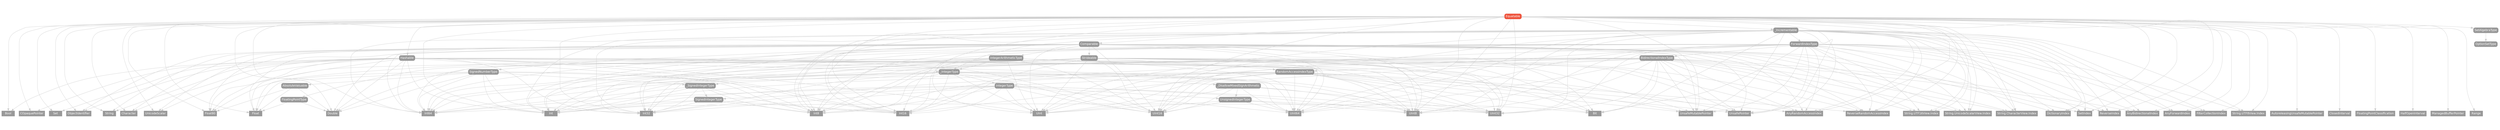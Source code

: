strict digraph "Equatable - Type Hierarchy - SwiftDoc.org" {
    pad="0.1,0.8"
    node [shape=box, style="filled,rounded", color="#999999", fillcolor="#999999", fontcolor=white, fontname=Helvetica, fontnames="Helvetica,sansserif", fontsize=12, margin="0.07,0.05", height="0.3"]
    edge [color="#cccccc"]
    "AbsoluteValuable" [URL="/protocol/AbsoluteValuable/"]
    "AnyBidirectionalIndex" [URL="/type/AnyBidirectionalIndex/", style=filled]
    "AnyForwardIndex" [URL="/type/AnyForwardIndex/", style=filled]
    "AnyRandomAccessIndex" [URL="/type/AnyRandomAccessIndex/", style=filled]
    "AutoreleasingUnsafeMutablePointer" [URL="/type/AutoreleasingUnsafeMutablePointer/", style=filled]
    "BidirectionalIndexType" [URL="/protocol/BidirectionalIndexType/"]
    "Bit" [URL="/type/Bit/", style=filled]
    "Bool" [URL="/type/Bool/", style=filled]
    "COpaquePointer" [URL="/type/COpaquePointer/", style=filled]
    "Character" [URL="/type/Character/", style=filled]
    "ClosedInterval" [URL="/type/ClosedInterval/", style=filled]
    "Comparable" [URL="/protocol/Comparable/"]
    "DictionaryIndex" [URL="/type/DictionaryIndex/", style=filled]
    "Double" [URL="/type/Double/", style=filled]
    "Equatable" [URL="/protocol/Equatable/", style="filled,rounded", fillcolor="#ee543d", color="#ee543d"]
    "FilterCollectionIndex" [URL="/type/FilterCollectionIndex/", style=filled]
    "Float" [URL="/type/Float/", style=filled]
    "Float80" [URL="/type/Float80/", style=filled]
    "FloatingPointClassification" [URL="/type/FloatingPointClassification/", style=filled]
    "FloatingPointType" [URL="/protocol/FloatingPointType/"]
    "ForwardIndexType" [URL="/protocol/ForwardIndexType/"]
    "HalfOpenInterval" [URL="/type/HalfOpenInterval/", style=filled]
    "Hashable" [URL="/protocol/Hashable/"]
    "Int" [URL="/type/Int/", style=filled]
    "Int16" [URL="/type/Int16/", style=filled]
    "Int32" [URL="/type/Int32/", style=filled]
    "Int64" [URL="/type/Int64/", style=filled]
    "Int8" [URL="/type/Int8/", style=filled]
    "IntegerArithmeticType" [URL="/protocol/IntegerArithmeticType/"]
    "IntegerType" [URL="/protocol/IntegerType/"]
    "ManagedBufferPointer" [URL="/type/ManagedBufferPointer/", style=filled]
    "ObjectIdentifier" [URL="/type/ObjectIdentifier/", style=filled]
    "OptionSetType" [URL="/protocol/OptionSetType/"]
    "RandomAccessIndexType" [URL="/protocol/RandomAccessIndexType/"]
    "Range" [URL="/type/Range/", style=filled]
    "ReverseIndex" [URL="/type/ReverseIndex/", style=filled]
    "ReverseRandomAccessIndex" [URL="/type/ReverseRandomAccessIndex/", style=filled]
    "Set" [URL="/type/Set/", style=filled]
    "SetAlgebraType" [URL="/protocol/SetAlgebraType/"]
    "SetIndex" [URL="/type/SetIndex/", style=filled]
    "SignedIntegerType" [URL="/protocol/SignedIntegerType/"]
    "SignedNumberType" [URL="/protocol/SignedNumberType/"]
    "Strideable" [URL="/protocol/Strideable/"]
    "String" [URL="/type/String/", style=filled]
    "String.CharacterView.Index" [URL="/type/String.CharacterView.Index/", style=filled]
    "String.UTF16View.Index" [URL="/type/String.UTF16View.Index/", style=filled]
    "String.UTF8View.Index" [URL="/type/String.UTF8View.Index/", style=filled]
    "String.UnicodeScalarView.Index" [URL="/type/String.UnicodeScalarView.Index/", style=filled]
    "UInt" [URL="/type/UInt/", style=filled]
    "UInt16" [URL="/type/UInt16/", style=filled]
    "UInt32" [URL="/type/UInt32/", style=filled]
    "UInt64" [URL="/type/UInt64/", style=filled]
    "UInt8" [URL="/type/UInt8/", style=filled]
    "UnicodeScalar" [URL="/type/UnicodeScalar/", style=filled]
    "UnsafeMutablePointer" [URL="/type/UnsafeMutablePointer/", style=filled]
    "UnsafePointer" [URL="/type/UnsafePointer/", style=filled]
    "UnsignedIntegerType" [URL="/protocol/UnsignedIntegerType/"]
    "_DisallowMixedSignArithmetic" [URL="/protocol/_DisallowMixedSignArithmetic/"]
    "_Incrementable" [URL="/protocol/_Incrementable/"]
    "_IntegerType" [URL="/protocol/_IntegerType/"]
    "_SignedIntegerType" [URL="/protocol/_SignedIntegerType/"]    "Equatable" -> "AnyBidirectionalIndex"
    "Equatable" -> "AnyForwardIndex"
    "Equatable" -> "AnyRandomAccessIndex"
    "Equatable" -> "AutoreleasingUnsafeMutablePointer"
    "Equatable" -> "Bool"
    "Equatable" -> "COpaquePointer"
    "Equatable" -> "Character"
    "Equatable" -> "ClosedInterval"
    "Equatable" -> "Comparable"
    "Equatable" -> "DictionaryIndex"
    "Equatable" -> "Double"
    "Equatable" -> "FilterCollectionIndex"
    "Equatable" -> "Float"
    "Equatable" -> "Float80"
    "Equatable" -> "FloatingPointClassification"
    "Equatable" -> "HalfOpenInterval"
    "Equatable" -> "Hashable"
    "Equatable" -> "Int"
    "Equatable" -> "Int16"
    "Equatable" -> "Int32"
    "Equatable" -> "Int64"
    "Equatable" -> "Int8"
    "Equatable" -> "ManagedBufferPointer"
    "Equatable" -> "ObjectIdentifier"
    "Equatable" -> "Range"
    "Equatable" -> "ReverseIndex"
    "Equatable" -> "ReverseRandomAccessIndex"
    "Equatable" -> "Set"
    "Equatable" -> "SetAlgebraType"
    "Equatable" -> "SetIndex"
    "Equatable" -> "String"
    "Equatable" -> "UInt"
    "Equatable" -> "UInt16"
    "Equatable" -> "UInt32"
    "Equatable" -> "UInt64"
    "Equatable" -> "UInt8"
    "Equatable" -> "UnicodeScalar"
    "Equatable" -> "UnsafeMutablePointer"
    "Equatable" -> "UnsafePointer"
    "Equatable" -> "_Incrementable"
    "Equatable" -> "String.CharacterView.Index"
    "Equatable" -> "String.UnicodeScalarView.Index"
    "Equatable" -> "String.UTF16View.Index"
    "Equatable" -> "String.UTF8View.Index"
    "Comparable" -> "AnyRandomAccessIndex"
    "Comparable" -> "Bit"
    "Comparable" -> "Character"
    "Comparable" -> "DictionaryIndex"
    "Comparable" -> "Double"
    "Comparable" -> "Float"
    "Comparable" -> "Float80"
    "Comparable" -> "Int"
    "Comparable" -> "Int16"
    "Comparable" -> "Int32"
    "Comparable" -> "Int64"
    "Comparable" -> "Int8"
    "Comparable" -> "IntegerArithmeticType"
    "Comparable" -> "ObjectIdentifier"
    "Comparable" -> "ReverseRandomAccessIndex"
    "Comparable" -> "SetIndex"
    "Comparable" -> "SignedNumberType"
    "Comparable" -> "Strideable"
    "Comparable" -> "String"
    "Comparable" -> "UInt"
    "Comparable" -> "UInt16"
    "Comparable" -> "UInt32"
    "Comparable" -> "UInt64"
    "Comparable" -> "UInt8"
    "Comparable" -> "UnicodeScalar"
    "Comparable" -> "UnsafeMutablePointer"
    "Comparable" -> "UnsafePointer"
    "Comparable" -> "String.CharacterView.Index"
    "Comparable" -> "String.UnicodeScalarView.Index"
    "Comparable" -> "String.UTF16View.Index"
    "Int" -> "Bit"
    "IntegerArithmeticType" -> "Bit"
    "IntegerArithmeticType" -> "Int"
    "IntegerArithmeticType" -> "Int16"
    "IntegerArithmeticType" -> "Int32"
    "IntegerArithmeticType" -> "Int64"
    "IntegerArithmeticType" -> "Int8"
    "IntegerArithmeticType" -> "UInt"
    "IntegerArithmeticType" -> "UInt16"
    "IntegerArithmeticType" -> "UInt32"
    "IntegerArithmeticType" -> "UInt64"
    "IntegerArithmeticType" -> "UInt8"
    "IntegerArithmeticType" -> "_IntegerType"
    "Int" -> "Bit"
    "_IntegerType" -> "Int"
    "_IntegerType" -> "Int16"
    "_IntegerType" -> "Int32"
    "_IntegerType" -> "Int64"
    "_IntegerType" -> "Int8"
    "_IntegerType" -> "IntegerType"
    "_IntegerType" -> "UInt"
    "_IntegerType" -> "UInt16"
    "_IntegerType" -> "UInt32"
    "_IntegerType" -> "UInt64"
    "_IntegerType" -> "UInt8"
    "_IntegerType" -> "_DisallowMixedSignArithmetic"
    "_IntegerType" -> "_SignedIntegerType"
    "Int" -> "Bit"
    "IntegerType" -> "Int"
    "IntegerType" -> "Int16"
    "IntegerType" -> "Int32"
    "IntegerType" -> "Int64"
    "IntegerType" -> "Int8"
    "IntegerType" -> "SignedIntegerType"
    "IntegerType" -> "UInt"
    "IntegerType" -> "UInt16"
    "IntegerType" -> "UInt32"
    "IntegerType" -> "UInt64"
    "IntegerType" -> "UInt8"
    "IntegerType" -> "UnsignedIntegerType"
    "Int" -> "Bit"
    "SignedIntegerType" -> "Int"
    "SignedIntegerType" -> "Int16"
    "SignedIntegerType" -> "Int32"
    "SignedIntegerType" -> "Int64"
    "SignedIntegerType" -> "Int8"
    "Int" -> "Bit"
    "UnsignedIntegerType" -> "UInt"
    "UnsignedIntegerType" -> "UInt16"
    "UnsignedIntegerType" -> "UInt32"
    "UnsignedIntegerType" -> "UInt64"
    "UnsignedIntegerType" -> "UInt8"
    "_DisallowMixedSignArithmetic" -> "UInt"
    "_DisallowMixedSignArithmetic" -> "UInt16"
    "_DisallowMixedSignArithmetic" -> "UInt32"
    "_DisallowMixedSignArithmetic" -> "UInt64"
    "_DisallowMixedSignArithmetic" -> "UInt8"
    "_DisallowMixedSignArithmetic" -> "UnsignedIntegerType"
    "UnsignedIntegerType" -> "UInt"
    "UnsignedIntegerType" -> "UInt16"
    "UnsignedIntegerType" -> "UInt32"
    "UnsignedIntegerType" -> "UInt64"
    "UnsignedIntegerType" -> "UInt8"
    "_SignedIntegerType" -> "Int"
    "_SignedIntegerType" -> "Int16"
    "_SignedIntegerType" -> "Int32"
    "_SignedIntegerType" -> "Int64"
    "_SignedIntegerType" -> "Int8"
    "_SignedIntegerType" -> "SignedIntegerType"
    "Int" -> "Bit"
    "SignedIntegerType" -> "Int"
    "SignedIntegerType" -> "Int16"
    "SignedIntegerType" -> "Int32"
    "SignedIntegerType" -> "Int64"
    "SignedIntegerType" -> "Int8"
    "Int" -> "Bit"
    "SignedNumberType" -> "AbsoluteValuable"
    "SignedNumberType" -> "Double"
    "SignedNumberType" -> "Float"
    "SignedNumberType" -> "Float80"
    "SignedNumberType" -> "Int"
    "SignedNumberType" -> "Int16"
    "SignedNumberType" -> "Int32"
    "SignedNumberType" -> "Int64"
    "SignedNumberType" -> "Int8"
    "SignedNumberType" -> "_SignedIntegerType"
    "AbsoluteValuable" -> "Double"
    "AbsoluteValuable" -> "Float"
    "AbsoluteValuable" -> "Float80"
    "Int" -> "Bit"
    "_SignedIntegerType" -> "Int"
    "_SignedIntegerType" -> "Int16"
    "_SignedIntegerType" -> "Int32"
    "_SignedIntegerType" -> "Int64"
    "_SignedIntegerType" -> "Int8"
    "_SignedIntegerType" -> "SignedIntegerType"
    "Int" -> "Bit"
    "SignedIntegerType" -> "Int"
    "SignedIntegerType" -> "Int16"
    "SignedIntegerType" -> "Int32"
    "SignedIntegerType" -> "Int64"
    "SignedIntegerType" -> "Int8"
    "Int" -> "Bit"
    "Strideable" -> "AnyRandomAccessIndex"
    "Strideable" -> "Bit"
    "Strideable" -> "Double"
    "Strideable" -> "Float"
    "Strideable" -> "Float80"
    "Strideable" -> "FloatingPointType"
    "Strideable" -> "Int"
    "Strideable" -> "Int16"
    "Strideable" -> "Int32"
    "Strideable" -> "Int64"
    "Strideable" -> "Int8"
    "Strideable" -> "RandomAccessIndexType"
    "Strideable" -> "ReverseRandomAccessIndex"
    "Strideable" -> "UInt"
    "Strideable" -> "UInt16"
    "Strideable" -> "UInt32"
    "Strideable" -> "UInt64"
    "Strideable" -> "UInt8"
    "Strideable" -> "UnsafeMutablePointer"
    "Strideable" -> "UnsafePointer"
    "FloatingPointType" -> "Double"
    "FloatingPointType" -> "Float"
    "Int" -> "Bit"
    "RandomAccessIndexType" -> "AnyRandomAccessIndex"
    "RandomAccessIndexType" -> "Bit"
    "RandomAccessIndexType" -> "Int"
    "RandomAccessIndexType" -> "Int16"
    "RandomAccessIndexType" -> "Int32"
    "RandomAccessIndexType" -> "Int64"
    "RandomAccessIndexType" -> "Int8"
    "RandomAccessIndexType" -> "IntegerType"
    "RandomAccessIndexType" -> "ReverseRandomAccessIndex"
    "RandomAccessIndexType" -> "UInt"
    "RandomAccessIndexType" -> "UInt16"
    "RandomAccessIndexType" -> "UInt32"
    "RandomAccessIndexType" -> "UInt64"
    "RandomAccessIndexType" -> "UInt8"
    "RandomAccessIndexType" -> "UnsafeMutablePointer"
    "RandomAccessIndexType" -> "UnsafePointer"
    "Int" -> "Bit"
    "IntegerType" -> "Int"
    "IntegerType" -> "Int16"
    "IntegerType" -> "Int32"
    "IntegerType" -> "Int64"
    "IntegerType" -> "Int8"
    "IntegerType" -> "SignedIntegerType"
    "IntegerType" -> "UInt"
    "IntegerType" -> "UInt16"
    "IntegerType" -> "UInt32"
    "IntegerType" -> "UInt64"
    "IntegerType" -> "UInt8"
    "IntegerType" -> "UnsignedIntegerType"
    "Int" -> "Bit"
    "SignedIntegerType" -> "Int"
    "SignedIntegerType" -> "Int16"
    "SignedIntegerType" -> "Int32"
    "SignedIntegerType" -> "Int64"
    "SignedIntegerType" -> "Int8"
    "Int" -> "Bit"
    "UnsignedIntegerType" -> "UInt"
    "UnsignedIntegerType" -> "UInt16"
    "UnsignedIntegerType" -> "UInt32"
    "UnsignedIntegerType" -> "UInt64"
    "UnsignedIntegerType" -> "UInt8"
    "Hashable" -> "Bool"
    "Hashable" -> "COpaquePointer"
    "Hashable" -> "Character"
    "Hashable" -> "Double"
    "Hashable" -> "Float"
    "Hashable" -> "Float80"
    "Hashable" -> "Int"
    "Hashable" -> "Int16"
    "Hashable" -> "Int32"
    "Hashable" -> "Int64"
    "Hashable" -> "Int8"
    "Hashable" -> "ObjectIdentifier"
    "Hashable" -> "Set"
    "Hashable" -> "String"
    "Hashable" -> "UInt"
    "Hashable" -> "UInt16"
    "Hashable" -> "UInt32"
    "Hashable" -> "UInt64"
    "Hashable" -> "UInt8"
    "Hashable" -> "UnicodeScalar"
    "Hashable" -> "UnsafeMutablePointer"
    "Hashable" -> "UnsafePointer"
    "Hashable" -> "_IntegerType"
    "Int" -> "Bit"
    "_IntegerType" -> "Int"
    "_IntegerType" -> "Int16"
    "_IntegerType" -> "Int32"
    "_IntegerType" -> "Int64"
    "_IntegerType" -> "Int8"
    "_IntegerType" -> "IntegerType"
    "_IntegerType" -> "UInt"
    "_IntegerType" -> "UInt16"
    "_IntegerType" -> "UInt32"
    "_IntegerType" -> "UInt64"
    "_IntegerType" -> "UInt8"
    "_IntegerType" -> "_DisallowMixedSignArithmetic"
    "_IntegerType" -> "_SignedIntegerType"
    "Int" -> "Bit"
    "IntegerType" -> "Int"
    "IntegerType" -> "Int16"
    "IntegerType" -> "Int32"
    "IntegerType" -> "Int64"
    "IntegerType" -> "Int8"
    "IntegerType" -> "SignedIntegerType"
    "IntegerType" -> "UInt"
    "IntegerType" -> "UInt16"
    "IntegerType" -> "UInt32"
    "IntegerType" -> "UInt64"
    "IntegerType" -> "UInt8"
    "IntegerType" -> "UnsignedIntegerType"
    "Int" -> "Bit"
    "SignedIntegerType" -> "Int"
    "SignedIntegerType" -> "Int16"
    "SignedIntegerType" -> "Int32"
    "SignedIntegerType" -> "Int64"
    "SignedIntegerType" -> "Int8"
    "Int" -> "Bit"
    "UnsignedIntegerType" -> "UInt"
    "UnsignedIntegerType" -> "UInt16"
    "UnsignedIntegerType" -> "UInt32"
    "UnsignedIntegerType" -> "UInt64"
    "UnsignedIntegerType" -> "UInt8"
    "_DisallowMixedSignArithmetic" -> "UInt"
    "_DisallowMixedSignArithmetic" -> "UInt16"
    "_DisallowMixedSignArithmetic" -> "UInt32"
    "_DisallowMixedSignArithmetic" -> "UInt64"
    "_DisallowMixedSignArithmetic" -> "UInt8"
    "_DisallowMixedSignArithmetic" -> "UnsignedIntegerType"
    "UnsignedIntegerType" -> "UInt"
    "UnsignedIntegerType" -> "UInt16"
    "UnsignedIntegerType" -> "UInt32"
    "UnsignedIntegerType" -> "UInt64"
    "UnsignedIntegerType" -> "UInt8"
    "_SignedIntegerType" -> "Int"
    "_SignedIntegerType" -> "Int16"
    "_SignedIntegerType" -> "Int32"
    "_SignedIntegerType" -> "Int64"
    "_SignedIntegerType" -> "Int8"
    "_SignedIntegerType" -> "SignedIntegerType"
    "Int" -> "Bit"
    "SignedIntegerType" -> "Int"
    "SignedIntegerType" -> "Int16"
    "SignedIntegerType" -> "Int32"
    "SignedIntegerType" -> "Int64"
    "SignedIntegerType" -> "Int8"
    "Int" -> "Bit"
    "Int" -> "Bit"
    "SetAlgebraType" -> "OptionSetType"
    "_Incrementable" -> "AnyBidirectionalIndex"
    "_Incrementable" -> "AnyForwardIndex"
    "_Incrementable" -> "AnyRandomAccessIndex"
    "_Incrementable" -> "Bit"
    "_Incrementable" -> "DictionaryIndex"
    "_Incrementable" -> "FilterCollectionIndex"
    "_Incrementable" -> "ForwardIndexType"
    "_Incrementable" -> "Int"
    "_Incrementable" -> "Int16"
    "_Incrementable" -> "Int32"
    "_Incrementable" -> "Int64"
    "_Incrementable" -> "Int8"
    "_Incrementable" -> "ReverseIndex"
    "_Incrementable" -> "ReverseRandomAccessIndex"
    "_Incrementable" -> "SetIndex"
    "_Incrementable" -> "UInt"
    "_Incrementable" -> "UInt16"
    "_Incrementable" -> "UInt32"
    "_Incrementable" -> "UInt64"
    "_Incrementable" -> "UInt8"
    "_Incrementable" -> "UnsafeMutablePointer"
    "_Incrementable" -> "UnsafePointer"
    "_Incrementable" -> "_IntegerType"
    "_Incrementable" -> "String.CharacterView.Index"
    "_Incrementable" -> "String.UnicodeScalarView.Index"
    "_Incrementable" -> "String.UTF16View.Index"
    "_Incrementable" -> "String.UTF8View.Index"
    "ForwardIndexType" -> "AnyBidirectionalIndex"
    "ForwardIndexType" -> "AnyForwardIndex"
    "ForwardIndexType" -> "AnyRandomAccessIndex"
    "ForwardIndexType" -> "BidirectionalIndexType"
    "ForwardIndexType" -> "Bit"
    "ForwardIndexType" -> "DictionaryIndex"
    "ForwardIndexType" -> "FilterCollectionIndex"
    "ForwardIndexType" -> "Int"
    "ForwardIndexType" -> "Int16"
    "ForwardIndexType" -> "Int32"
    "ForwardIndexType" -> "Int64"
    "ForwardIndexType" -> "Int8"
    "ForwardIndexType" -> "ReverseIndex"
    "ForwardIndexType" -> "ReverseRandomAccessIndex"
    "ForwardIndexType" -> "SetIndex"
    "ForwardIndexType" -> "UInt"
    "ForwardIndexType" -> "UInt16"
    "ForwardIndexType" -> "UInt32"
    "ForwardIndexType" -> "UInt64"
    "ForwardIndexType" -> "UInt8"
    "ForwardIndexType" -> "UnsafeMutablePointer"
    "ForwardIndexType" -> "UnsafePointer"
    "ForwardIndexType" -> "String.CharacterView.Index"
    "ForwardIndexType" -> "String.UnicodeScalarView.Index"
    "ForwardIndexType" -> "String.UTF16View.Index"
    "ForwardIndexType" -> "String.UTF8View.Index"
    "BidirectionalIndexType" -> "AnyBidirectionalIndex"
    "BidirectionalIndexType" -> "AnyRandomAccessIndex"
    "BidirectionalIndexType" -> "Bit"
    "BidirectionalIndexType" -> "Int"
    "BidirectionalIndexType" -> "Int16"
    "BidirectionalIndexType" -> "Int32"
    "BidirectionalIndexType" -> "Int64"
    "BidirectionalIndexType" -> "Int8"
    "BidirectionalIndexType" -> "RandomAccessIndexType"
    "BidirectionalIndexType" -> "ReverseIndex"
    "BidirectionalIndexType" -> "ReverseRandomAccessIndex"
    "BidirectionalIndexType" -> "UInt"
    "BidirectionalIndexType" -> "UInt16"
    "BidirectionalIndexType" -> "UInt32"
    "BidirectionalIndexType" -> "UInt64"
    "BidirectionalIndexType" -> "UInt8"
    "BidirectionalIndexType" -> "UnsafeMutablePointer"
    "BidirectionalIndexType" -> "UnsafePointer"
    "BidirectionalIndexType" -> "String.CharacterView.Index"
    "BidirectionalIndexType" -> "String.UnicodeScalarView.Index"
    "BidirectionalIndexType" -> "String.UTF16View.Index"
    "Int" -> "Bit"
    "RandomAccessIndexType" -> "AnyRandomAccessIndex"
    "RandomAccessIndexType" -> "Bit"
    "RandomAccessIndexType" -> "Int"
    "RandomAccessIndexType" -> "Int16"
    "RandomAccessIndexType" -> "Int32"
    "RandomAccessIndexType" -> "Int64"
    "RandomAccessIndexType" -> "Int8"
    "RandomAccessIndexType" -> "IntegerType"
    "RandomAccessIndexType" -> "ReverseRandomAccessIndex"
    "RandomAccessIndexType" -> "UInt"
    "RandomAccessIndexType" -> "UInt16"
    "RandomAccessIndexType" -> "UInt32"
    "RandomAccessIndexType" -> "UInt64"
    "RandomAccessIndexType" -> "UInt8"
    "RandomAccessIndexType" -> "UnsafeMutablePointer"
    "RandomAccessIndexType" -> "UnsafePointer"
    "Int" -> "Bit"
    "IntegerType" -> "Int"
    "IntegerType" -> "Int16"
    "IntegerType" -> "Int32"
    "IntegerType" -> "Int64"
    "IntegerType" -> "Int8"
    "IntegerType" -> "SignedIntegerType"
    "IntegerType" -> "UInt"
    "IntegerType" -> "UInt16"
    "IntegerType" -> "UInt32"
    "IntegerType" -> "UInt64"
    "IntegerType" -> "UInt8"
    "IntegerType" -> "UnsignedIntegerType"
    "Int" -> "Bit"
    "SignedIntegerType" -> "Int"
    "SignedIntegerType" -> "Int16"
    "SignedIntegerType" -> "Int32"
    "SignedIntegerType" -> "Int64"
    "SignedIntegerType" -> "Int8"
    "Int" -> "Bit"
    "UnsignedIntegerType" -> "UInt"
    "UnsignedIntegerType" -> "UInt16"
    "UnsignedIntegerType" -> "UInt32"
    "UnsignedIntegerType" -> "UInt64"
    "UnsignedIntegerType" -> "UInt8"
    "Int" -> "Bit"
    "Int" -> "Bit"
    "_IntegerType" -> "Int"
    "_IntegerType" -> "Int16"
    "_IntegerType" -> "Int32"
    "_IntegerType" -> "Int64"
    "_IntegerType" -> "Int8"
    "_IntegerType" -> "IntegerType"
    "_IntegerType" -> "UInt"
    "_IntegerType" -> "UInt16"
    "_IntegerType" -> "UInt32"
    "_IntegerType" -> "UInt64"
    "_IntegerType" -> "UInt8"
    "_IntegerType" -> "_DisallowMixedSignArithmetic"
    "_IntegerType" -> "_SignedIntegerType"
    "Int" -> "Bit"
    "IntegerType" -> "Int"
    "IntegerType" -> "Int16"
    "IntegerType" -> "Int32"
    "IntegerType" -> "Int64"
    "IntegerType" -> "Int8"
    "IntegerType" -> "SignedIntegerType"
    "IntegerType" -> "UInt"
    "IntegerType" -> "UInt16"
    "IntegerType" -> "UInt32"
    "IntegerType" -> "UInt64"
    "IntegerType" -> "UInt8"
    "IntegerType" -> "UnsignedIntegerType"
    "Int" -> "Bit"
    "SignedIntegerType" -> "Int"
    "SignedIntegerType" -> "Int16"
    "SignedIntegerType" -> "Int32"
    "SignedIntegerType" -> "Int64"
    "SignedIntegerType" -> "Int8"
    "Int" -> "Bit"
    "UnsignedIntegerType" -> "UInt"
    "UnsignedIntegerType" -> "UInt16"
    "UnsignedIntegerType" -> "UInt32"
    "UnsignedIntegerType" -> "UInt64"
    "UnsignedIntegerType" -> "UInt8"
    "_DisallowMixedSignArithmetic" -> "UInt"
    "_DisallowMixedSignArithmetic" -> "UInt16"
    "_DisallowMixedSignArithmetic" -> "UInt32"
    "_DisallowMixedSignArithmetic" -> "UInt64"
    "_DisallowMixedSignArithmetic" -> "UInt8"
    "_DisallowMixedSignArithmetic" -> "UnsignedIntegerType"
    "UnsignedIntegerType" -> "UInt"
    "UnsignedIntegerType" -> "UInt16"
    "UnsignedIntegerType" -> "UInt32"
    "UnsignedIntegerType" -> "UInt64"
    "UnsignedIntegerType" -> "UInt8"
    "_SignedIntegerType" -> "Int"
    "_SignedIntegerType" -> "Int16"
    "_SignedIntegerType" -> "Int32"
    "_SignedIntegerType" -> "Int64"
    "_SignedIntegerType" -> "Int8"
    "_SignedIntegerType" -> "SignedIntegerType"
    "Int" -> "Bit"
    "SignedIntegerType" -> "Int"
    "SignedIntegerType" -> "Int16"
    "SignedIntegerType" -> "Int32"
    "SignedIntegerType" -> "Int64"
    "SignedIntegerType" -> "Int8"
    "Int" -> "Bit"
    subgraph Types {
        rank = max; "AnyBidirectionalIndex"; "AnyForwardIndex"; "AnyRandomAccessIndex"; "AutoreleasingUnsafeMutablePointer"; "Bool"; "COpaquePointer"; "Character"; "ClosedInterval"; "DictionaryIndex"; "Double"; "FilterCollectionIndex"; "Float"; "Float80"; "FloatingPointClassification"; "HalfOpenInterval"; "Int"; "Int16"; "Int32"; "Int64"; "Int8"; "ManagedBufferPointer"; "ObjectIdentifier"; "Range"; "ReverseIndex"; "ReverseRandomAccessIndex"; "Set"; "SetIndex"; "String"; "UInt"; "UInt16"; "UInt32"; "UInt64"; "UInt8"; "UnicodeScalar"; "UnsafeMutablePointer"; "UnsafePointer"; "String.CharacterView.Index"; "String.UnicodeScalarView.Index"; "String.UTF16View.Index"; "String.UTF8View.Index"; "Bit";
    }
}